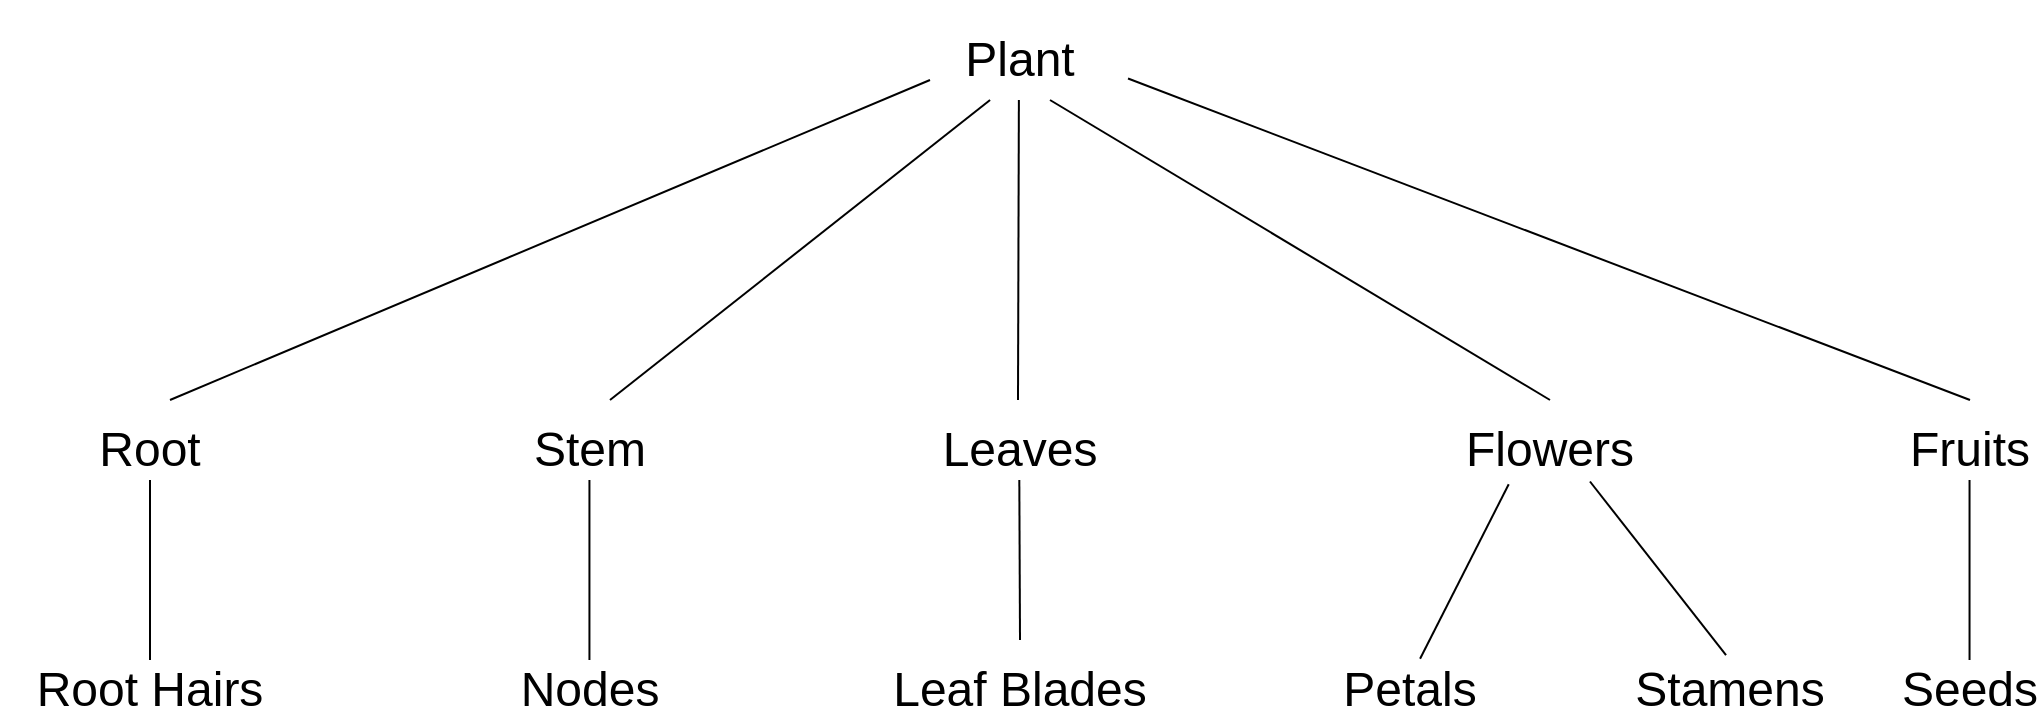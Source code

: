 <mxfile version="24.6.5" type="google">
  <diagram name="Page-1" id="e-m-6bwWzPeeN0kI9p0J">
    <mxGraphModel grid="1" page="1" gridSize="10" guides="1" tooltips="1" connect="1" arrows="1" fold="1" pageScale="1" pageWidth="1200" pageHeight="1600" math="0" shadow="0">
      <root>
        <mxCell id="0" />
        <mxCell id="1" parent="0" />
        <mxCell id="m837YWiWEMGNkNTipMS8-13" value="&lt;font style=&quot;font-size: 24px;&quot;&gt;Plant&lt;/font&gt;" style="text;html=1;align=center;verticalAlign=middle;whiteSpace=wrap;rounded=0;" vertex="1" parent="1">
          <mxGeometry x="540" y="160" width="110" height="60" as="geometry" />
        </mxCell>
        <mxCell id="m837YWiWEMGNkNTipMS8-14" value="&lt;font style=&quot;font-size: 24px;&quot;&gt;Root&lt;/font&gt;" style="text;html=1;align=center;verticalAlign=middle;whiteSpace=wrap;rounded=0;" vertex="1" parent="1">
          <mxGeometry x="130" y="370" width="60" height="30" as="geometry" />
        </mxCell>
        <mxCell id="m837YWiWEMGNkNTipMS8-15" value="&lt;font style=&quot;font-size: 24px;&quot;&gt;Stem&lt;/font&gt;" style="text;html=1;align=center;verticalAlign=middle;whiteSpace=wrap;rounded=0;" vertex="1" parent="1">
          <mxGeometry x="350" y="370" width="60" height="30" as="geometry" />
        </mxCell>
        <mxCell id="m837YWiWEMGNkNTipMS8-16" value="&lt;font style=&quot;font-size: 24px;&quot;&gt;Leaves&lt;/font&gt;" style="text;html=1;align=center;verticalAlign=middle;whiteSpace=wrap;rounded=0;" vertex="1" parent="1">
          <mxGeometry x="565" y="370" width="60" height="30" as="geometry" />
        </mxCell>
        <mxCell id="m837YWiWEMGNkNTipMS8-17" value="&lt;span style=&quot;font-size: 24px;&quot;&gt;Flowers&lt;/span&gt;" style="text;html=1;align=center;verticalAlign=middle;whiteSpace=wrap;rounded=0;" vertex="1" parent="1">
          <mxGeometry x="830" y="370" width="60" height="30" as="geometry" />
        </mxCell>
        <mxCell id="m837YWiWEMGNkNTipMS8-20" value="&lt;span style=&quot;font-size: 24px;&quot;&gt;Fruits&lt;/span&gt;" style="text;html=1;align=center;verticalAlign=middle;whiteSpace=wrap;rounded=0;" vertex="1" parent="1">
          <mxGeometry x="1040" y="370" width="60" height="30" as="geometry" />
        </mxCell>
        <mxCell id="m837YWiWEMGNkNTipMS8-24" value="" style="endArrow=none;html=1;rounded=0;" edge="1" parent="1">
          <mxGeometry width="50" height="50" relative="1" as="geometry">
            <mxPoint x="594" y="360" as="sourcePoint" />
            <mxPoint x="594.44" y="210" as="targetPoint" />
          </mxGeometry>
        </mxCell>
        <mxCell id="m837YWiWEMGNkNTipMS8-26" value="" style="endArrow=none;html=1;rounded=0;entryX=0.364;entryY=0.833;entryDx=0;entryDy=0;entryPerimeter=0;" edge="1" parent="1" target="m837YWiWEMGNkNTipMS8-13">
          <mxGeometry width="50" height="50" relative="1" as="geometry">
            <mxPoint x="390" y="360" as="sourcePoint" />
            <mxPoint x="440" y="310" as="targetPoint" />
          </mxGeometry>
        </mxCell>
        <mxCell id="m837YWiWEMGNkNTipMS8-27" value="" style="endArrow=none;html=1;rounded=0;" edge="1" parent="1">
          <mxGeometry width="50" height="50" relative="1" as="geometry">
            <mxPoint x="170" y="360" as="sourcePoint" />
            <mxPoint x="550" y="200" as="targetPoint" />
          </mxGeometry>
        </mxCell>
        <mxCell id="m837YWiWEMGNkNTipMS8-29" value="" style="endArrow=none;html=1;rounded=0;entryX=0.364;entryY=0.833;entryDx=0;entryDy=0;entryPerimeter=0;" edge="1" parent="1">
          <mxGeometry width="50" height="50" relative="1" as="geometry">
            <mxPoint x="860" y="360" as="sourcePoint" />
            <mxPoint x="610" y="210" as="targetPoint" />
          </mxGeometry>
        </mxCell>
        <mxCell id="m837YWiWEMGNkNTipMS8-30" value="" style="endArrow=none;html=1;rounded=0;exitX=0.991;exitY=0.654;exitDx=0;exitDy=0;exitPerimeter=0;" edge="1" parent="1" source="m837YWiWEMGNkNTipMS8-13">
          <mxGeometry width="50" height="50" relative="1" as="geometry">
            <mxPoint x="640" y="190" as="sourcePoint" />
            <mxPoint x="1070" y="360" as="targetPoint" />
          </mxGeometry>
        </mxCell>
        <mxCell id="m837YWiWEMGNkNTipMS8-31" value="&lt;font style=&quot;font-size: 24px;&quot;&gt;Root Hairs&lt;/font&gt;" style="text;html=1;align=center;verticalAlign=middle;whiteSpace=wrap;rounded=0;" vertex="1" parent="1">
          <mxGeometry x="85" y="490" width="150" height="30" as="geometry" />
        </mxCell>
        <mxCell id="m837YWiWEMGNkNTipMS8-33" value="" style="endArrow=none;html=1;rounded=0;entryX=0.5;entryY=1;entryDx=0;entryDy=0;entryPerimeter=0;exitX=0.5;exitY=0;exitDx=0;exitDy=0;" edge="1" parent="1" source="m837YWiWEMGNkNTipMS8-31" target="m837YWiWEMGNkNTipMS8-14">
          <mxGeometry width="50" height="50" relative="1" as="geometry">
            <mxPoint x="160" y="470" as="sourcePoint" />
            <mxPoint x="160" y="410" as="targetPoint" />
          </mxGeometry>
        </mxCell>
        <mxCell id="m837YWiWEMGNkNTipMS8-35" value="&lt;font style=&quot;font-size: 24px;&quot;&gt;Nodes&lt;/font&gt;" style="text;html=1;align=center;verticalAlign=middle;whiteSpace=wrap;rounded=0;" vertex="1" parent="1">
          <mxGeometry x="350" y="490" width="60" height="30" as="geometry" />
        </mxCell>
        <mxCell id="m837YWiWEMGNkNTipMS8-36" value="" style="endArrow=none;html=1;rounded=0;" edge="1" parent="1">
          <mxGeometry width="50" height="50" relative="1" as="geometry">
            <mxPoint x="379.72" y="490" as="sourcePoint" />
            <mxPoint x="379.72" y="400" as="targetPoint" />
          </mxGeometry>
        </mxCell>
        <mxCell id="m837YWiWEMGNkNTipMS8-37" value="&lt;font style=&quot;font-size: 24px;&quot;&gt;Leaf Blades&lt;/font&gt;" style="text;html=1;align=center;verticalAlign=middle;whiteSpace=wrap;rounded=0;" vertex="1" parent="1">
          <mxGeometry x="530" y="490" width="130" height="30" as="geometry" />
        </mxCell>
        <mxCell id="m837YWiWEMGNkNTipMS8-38" value="" style="endArrow=none;html=1;rounded=0;" edge="1" parent="1">
          <mxGeometry width="50" height="50" relative="1" as="geometry">
            <mxPoint x="595" y="480" as="sourcePoint" />
            <mxPoint x="594.66" y="400" as="targetPoint" />
          </mxGeometry>
        </mxCell>
        <mxCell id="m837YWiWEMGNkNTipMS8-39" value="&lt;font style=&quot;font-size: 24px;&quot;&gt;Petals&lt;/font&gt;" style="text;html=1;align=center;verticalAlign=middle;whiteSpace=wrap;rounded=0;" vertex="1" parent="1">
          <mxGeometry x="760" y="490" width="60" height="30" as="geometry" />
        </mxCell>
        <mxCell id="m837YWiWEMGNkNTipMS8-40" value="&lt;font style=&quot;font-size: 24px;&quot;&gt;Stamens&lt;/font&gt;" style="text;html=1;align=center;verticalAlign=middle;whiteSpace=wrap;rounded=0;" vertex="1" parent="1">
          <mxGeometry x="920" y="490" width="60" height="30" as="geometry" />
        </mxCell>
        <mxCell id="m837YWiWEMGNkNTipMS8-41" value="" style="endArrow=none;html=1;rounded=0;exitX=0.584;exitY=-0.022;exitDx=0;exitDy=0;exitPerimeter=0;entryX=0.156;entryY=1.071;entryDx=0;entryDy=0;entryPerimeter=0;" edge="1" parent="1" source="m837YWiWEMGNkNTipMS8-39" target="m837YWiWEMGNkNTipMS8-17">
          <mxGeometry width="50" height="50" relative="1" as="geometry">
            <mxPoint x="800" y="480" as="sourcePoint" />
            <mxPoint x="850" y="400" as="targetPoint" />
          </mxGeometry>
        </mxCell>
        <mxCell id="m837YWiWEMGNkNTipMS8-42" value="" style="endArrow=none;html=1;rounded=0;exitX=0.833;exitY=1.025;exitDx=0;exitDy=0;exitPerimeter=0;entryX=0.467;entryY=-0.081;entryDx=0;entryDy=0;entryPerimeter=0;" edge="1" parent="1" source="m837YWiWEMGNkNTipMS8-17" target="m837YWiWEMGNkNTipMS8-40">
          <mxGeometry width="50" height="50" relative="1" as="geometry">
            <mxPoint x="860" y="400" as="sourcePoint" />
            <mxPoint x="940" y="480" as="targetPoint" />
          </mxGeometry>
        </mxCell>
        <mxCell id="m837YWiWEMGNkNTipMS8-43" value="&lt;font style=&quot;font-size: 24px;&quot;&gt;Seeds&lt;/font&gt;" style="text;html=1;align=center;verticalAlign=middle;whiteSpace=wrap;rounded=0;" vertex="1" parent="1">
          <mxGeometry x="1040" y="490" width="60" height="30" as="geometry" />
        </mxCell>
        <mxCell id="m837YWiWEMGNkNTipMS8-44" value="" style="endArrow=none;html=1;rounded=0;" edge="1" parent="1">
          <mxGeometry width="50" height="50" relative="1" as="geometry">
            <mxPoint x="1069.77" y="490" as="sourcePoint" />
            <mxPoint x="1069.77" y="400" as="targetPoint" />
          </mxGeometry>
        </mxCell>
      </root>
    </mxGraphModel>
  </diagram>
</mxfile>
